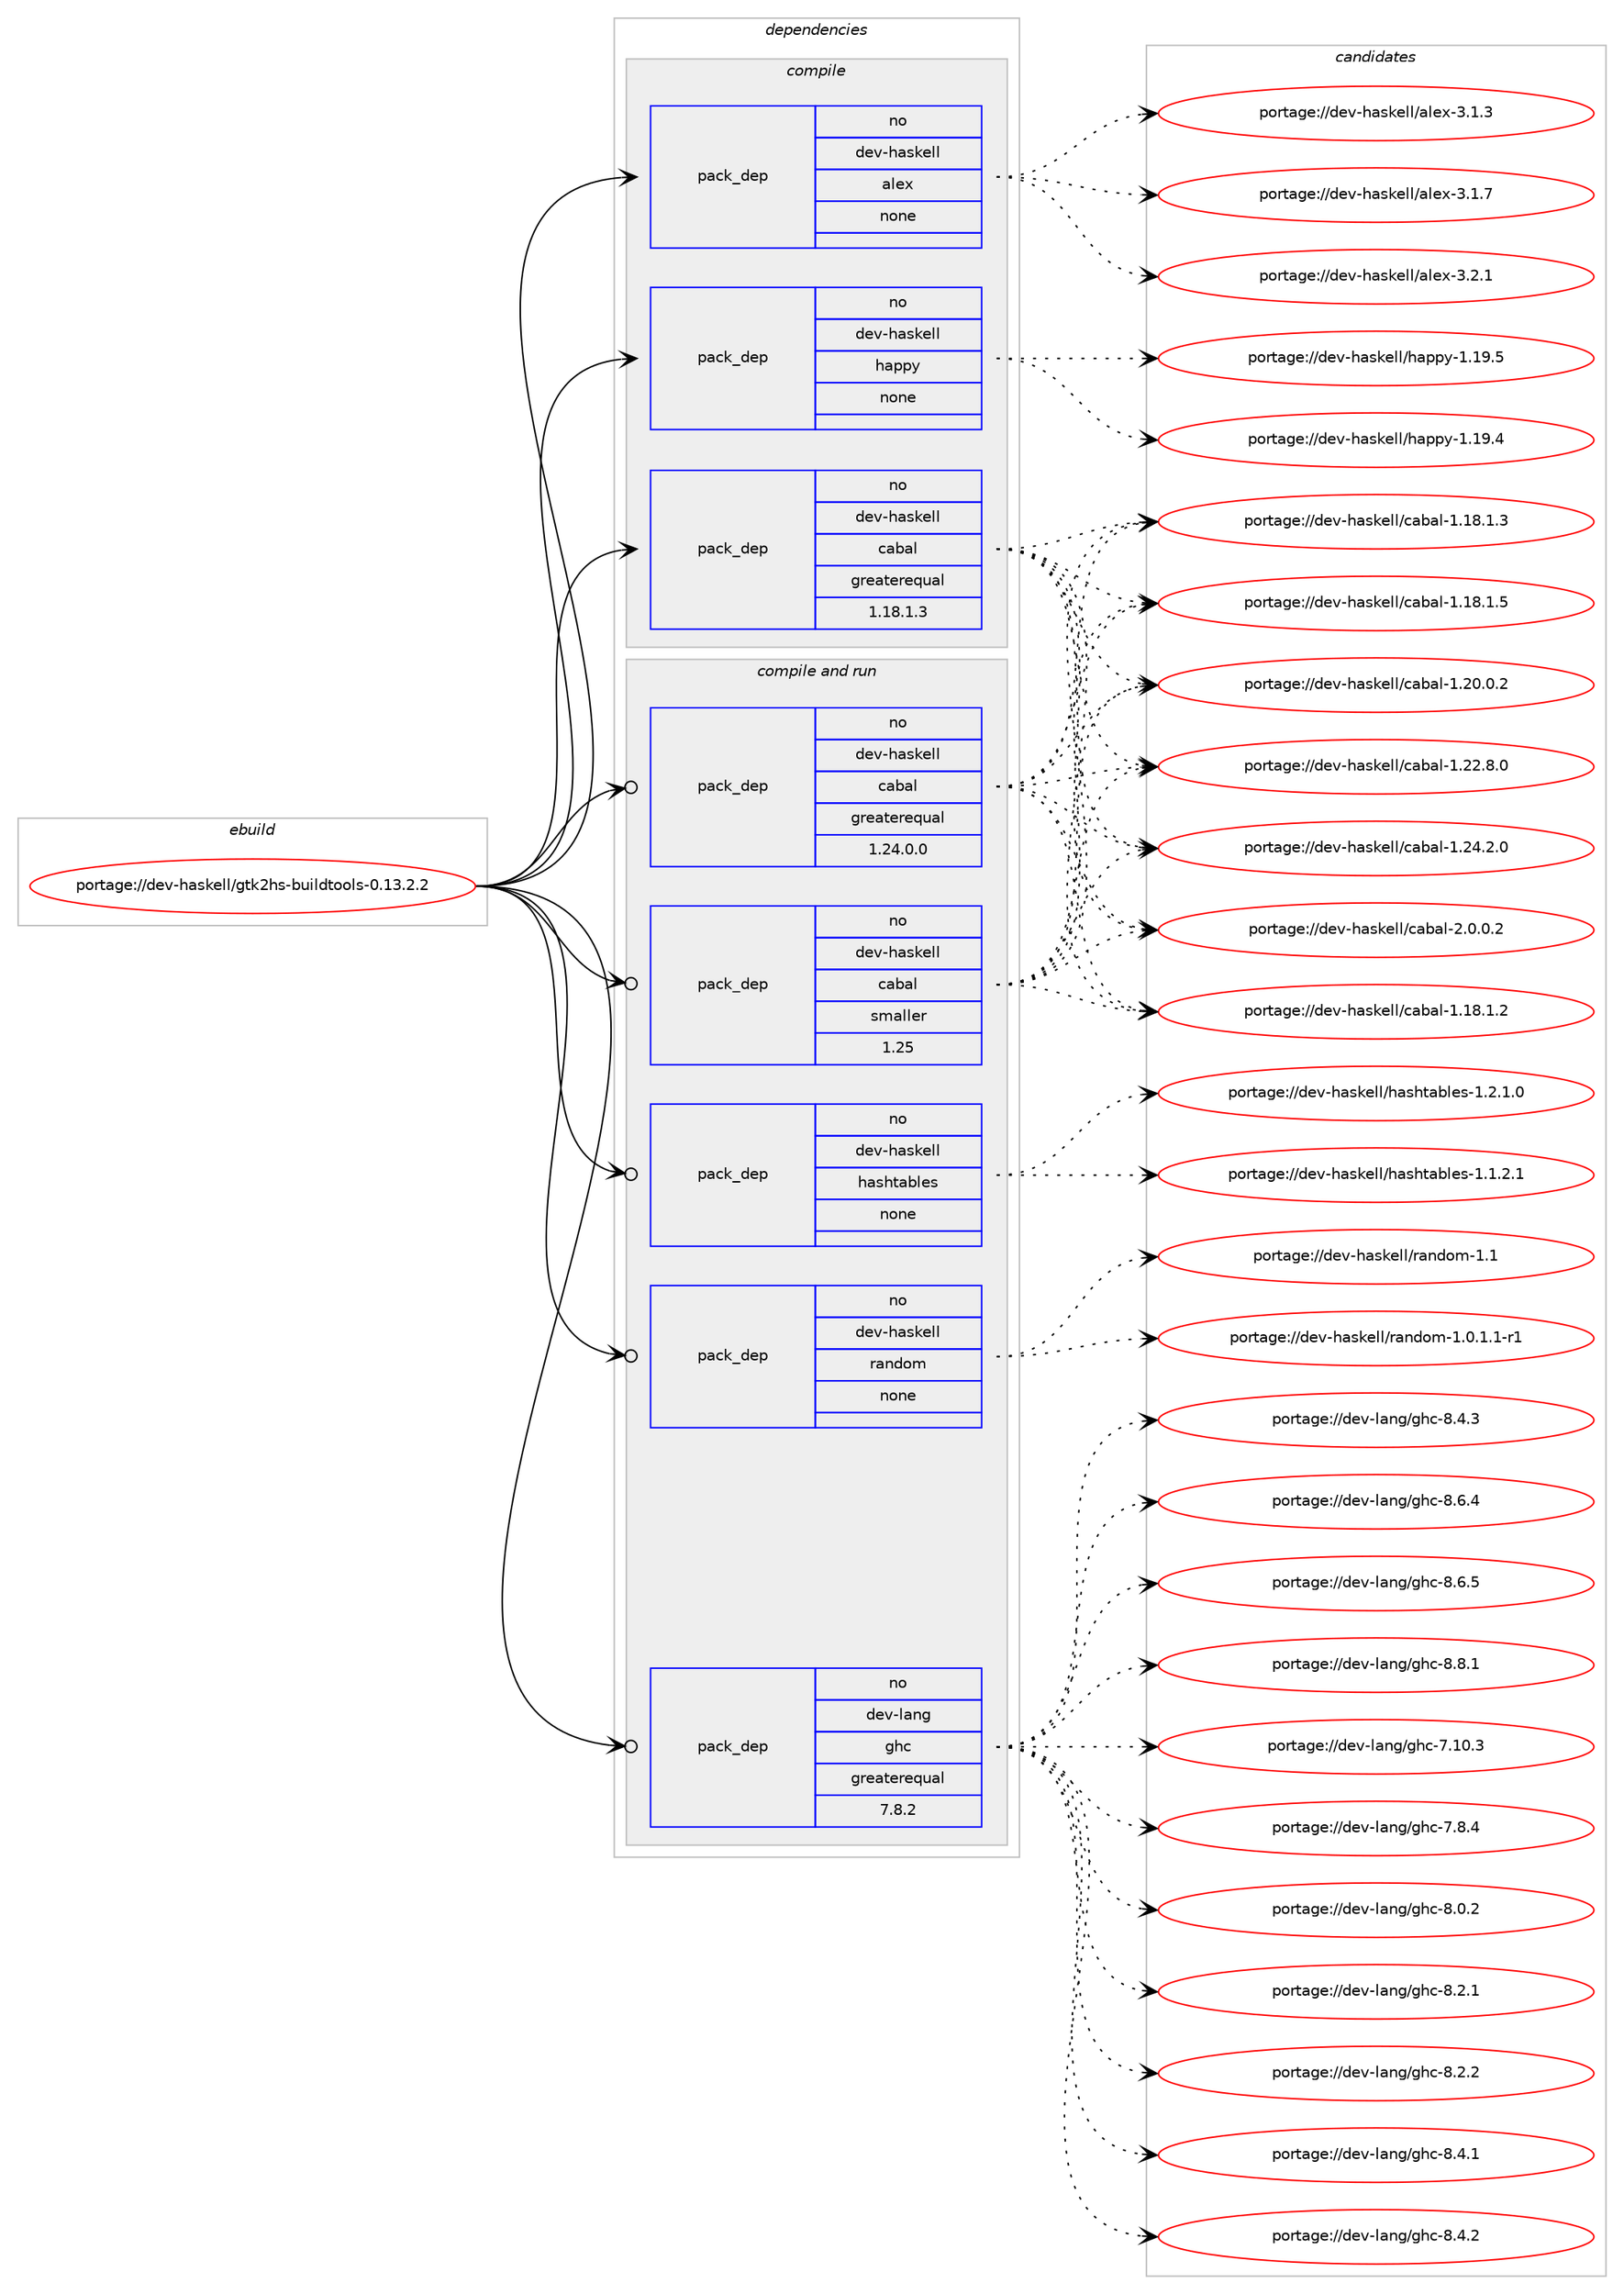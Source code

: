 digraph prolog {

# *************
# Graph options
# *************

newrank=true;
concentrate=true;
compound=true;
graph [rankdir=LR,fontname=Helvetica,fontsize=10,ranksep=1.5];#, ranksep=2.5, nodesep=0.2];
edge  [arrowhead=vee];
node  [fontname=Helvetica,fontsize=10];

# **********
# The ebuild
# **********

subgraph cluster_leftcol {
color=gray;
rank=same;
label=<<i>ebuild</i>>;
id [label="portage://dev-haskell/gtk2hs-buildtools-0.13.2.2", color=red, width=4, href="../dev-haskell/gtk2hs-buildtools-0.13.2.2.svg"];
}

# ****************
# The dependencies
# ****************

subgraph cluster_midcol {
color=gray;
label=<<i>dependencies</i>>;
subgraph cluster_compile {
fillcolor="#eeeeee";
style=filled;
label=<<i>compile</i>>;
subgraph pack51740 {
dependency68850 [label=<<TABLE BORDER="0" CELLBORDER="1" CELLSPACING="0" CELLPADDING="4" WIDTH="220"><TR><TD ROWSPAN="6" CELLPADDING="30">pack_dep</TD></TR><TR><TD WIDTH="110">no</TD></TR><TR><TD>dev-haskell</TD></TR><TR><TD>alex</TD></TR><TR><TD>none</TD></TR><TR><TD></TD></TR></TABLE>>, shape=none, color=blue];
}
id:e -> dependency68850:w [weight=20,style="solid",arrowhead="vee"];
subgraph pack51741 {
dependency68851 [label=<<TABLE BORDER="0" CELLBORDER="1" CELLSPACING="0" CELLPADDING="4" WIDTH="220"><TR><TD ROWSPAN="6" CELLPADDING="30">pack_dep</TD></TR><TR><TD WIDTH="110">no</TD></TR><TR><TD>dev-haskell</TD></TR><TR><TD>cabal</TD></TR><TR><TD>greaterequal</TD></TR><TR><TD>1.18.1.3</TD></TR></TABLE>>, shape=none, color=blue];
}
id:e -> dependency68851:w [weight=20,style="solid",arrowhead="vee"];
subgraph pack51742 {
dependency68852 [label=<<TABLE BORDER="0" CELLBORDER="1" CELLSPACING="0" CELLPADDING="4" WIDTH="220"><TR><TD ROWSPAN="6" CELLPADDING="30">pack_dep</TD></TR><TR><TD WIDTH="110">no</TD></TR><TR><TD>dev-haskell</TD></TR><TR><TD>happy</TD></TR><TR><TD>none</TD></TR><TR><TD></TD></TR></TABLE>>, shape=none, color=blue];
}
id:e -> dependency68852:w [weight=20,style="solid",arrowhead="vee"];
}
subgraph cluster_compileandrun {
fillcolor="#eeeeee";
style=filled;
label=<<i>compile and run</i>>;
subgraph pack51743 {
dependency68853 [label=<<TABLE BORDER="0" CELLBORDER="1" CELLSPACING="0" CELLPADDING="4" WIDTH="220"><TR><TD ROWSPAN="6" CELLPADDING="30">pack_dep</TD></TR><TR><TD WIDTH="110">no</TD></TR><TR><TD>dev-haskell</TD></TR><TR><TD>cabal</TD></TR><TR><TD>greaterequal</TD></TR><TR><TD>1.24.0.0</TD></TR></TABLE>>, shape=none, color=blue];
}
id:e -> dependency68853:w [weight=20,style="solid",arrowhead="odotvee"];
subgraph pack51744 {
dependency68854 [label=<<TABLE BORDER="0" CELLBORDER="1" CELLSPACING="0" CELLPADDING="4" WIDTH="220"><TR><TD ROWSPAN="6" CELLPADDING="30">pack_dep</TD></TR><TR><TD WIDTH="110">no</TD></TR><TR><TD>dev-haskell</TD></TR><TR><TD>cabal</TD></TR><TR><TD>smaller</TD></TR><TR><TD>1.25</TD></TR></TABLE>>, shape=none, color=blue];
}
id:e -> dependency68854:w [weight=20,style="solid",arrowhead="odotvee"];
subgraph pack51745 {
dependency68855 [label=<<TABLE BORDER="0" CELLBORDER="1" CELLSPACING="0" CELLPADDING="4" WIDTH="220"><TR><TD ROWSPAN="6" CELLPADDING="30">pack_dep</TD></TR><TR><TD WIDTH="110">no</TD></TR><TR><TD>dev-haskell</TD></TR><TR><TD>hashtables</TD></TR><TR><TD>none</TD></TR><TR><TD></TD></TR></TABLE>>, shape=none, color=blue];
}
id:e -> dependency68855:w [weight=20,style="solid",arrowhead="odotvee"];
subgraph pack51746 {
dependency68856 [label=<<TABLE BORDER="0" CELLBORDER="1" CELLSPACING="0" CELLPADDING="4" WIDTH="220"><TR><TD ROWSPAN="6" CELLPADDING="30">pack_dep</TD></TR><TR><TD WIDTH="110">no</TD></TR><TR><TD>dev-haskell</TD></TR><TR><TD>random</TD></TR><TR><TD>none</TD></TR><TR><TD></TD></TR></TABLE>>, shape=none, color=blue];
}
id:e -> dependency68856:w [weight=20,style="solid",arrowhead="odotvee"];
subgraph pack51747 {
dependency68857 [label=<<TABLE BORDER="0" CELLBORDER="1" CELLSPACING="0" CELLPADDING="4" WIDTH="220"><TR><TD ROWSPAN="6" CELLPADDING="30">pack_dep</TD></TR><TR><TD WIDTH="110">no</TD></TR><TR><TD>dev-lang</TD></TR><TR><TD>ghc</TD></TR><TR><TD>greaterequal</TD></TR><TR><TD>7.8.2</TD></TR></TABLE>>, shape=none, color=blue];
}
id:e -> dependency68857:w [weight=20,style="solid",arrowhead="odotvee"];
}
subgraph cluster_run {
fillcolor="#eeeeee";
style=filled;
label=<<i>run</i>>;
}
}

# **************
# The candidates
# **************

subgraph cluster_choices {
rank=same;
color=gray;
label=<<i>candidates</i>>;

subgraph choice51740 {
color=black;
nodesep=1;
choiceportage10010111845104971151071011081084797108101120455146494651 [label="portage://dev-haskell/alex-3.1.3", color=red, width=4,href="../dev-haskell/alex-3.1.3.svg"];
choiceportage10010111845104971151071011081084797108101120455146494655 [label="portage://dev-haskell/alex-3.1.7", color=red, width=4,href="../dev-haskell/alex-3.1.7.svg"];
choiceportage10010111845104971151071011081084797108101120455146504649 [label="portage://dev-haskell/alex-3.2.1", color=red, width=4,href="../dev-haskell/alex-3.2.1.svg"];
dependency68850:e -> choiceportage10010111845104971151071011081084797108101120455146494651:w [style=dotted,weight="100"];
dependency68850:e -> choiceportage10010111845104971151071011081084797108101120455146494655:w [style=dotted,weight="100"];
dependency68850:e -> choiceportage10010111845104971151071011081084797108101120455146504649:w [style=dotted,weight="100"];
}
subgraph choice51741 {
color=black;
nodesep=1;
choiceportage10010111845104971151071011081084799979897108454946495646494650 [label="portage://dev-haskell/cabal-1.18.1.2", color=red, width=4,href="../dev-haskell/cabal-1.18.1.2.svg"];
choiceportage10010111845104971151071011081084799979897108454946495646494651 [label="portage://dev-haskell/cabal-1.18.1.3", color=red, width=4,href="../dev-haskell/cabal-1.18.1.3.svg"];
choiceportage10010111845104971151071011081084799979897108454946495646494653 [label="portage://dev-haskell/cabal-1.18.1.5", color=red, width=4,href="../dev-haskell/cabal-1.18.1.5.svg"];
choiceportage10010111845104971151071011081084799979897108454946504846484650 [label="portage://dev-haskell/cabal-1.20.0.2", color=red, width=4,href="../dev-haskell/cabal-1.20.0.2.svg"];
choiceportage10010111845104971151071011081084799979897108454946505046564648 [label="portage://dev-haskell/cabal-1.22.8.0", color=red, width=4,href="../dev-haskell/cabal-1.22.8.0.svg"];
choiceportage10010111845104971151071011081084799979897108454946505246504648 [label="portage://dev-haskell/cabal-1.24.2.0", color=red, width=4,href="../dev-haskell/cabal-1.24.2.0.svg"];
choiceportage100101118451049711510710110810847999798971084550464846484650 [label="portage://dev-haskell/cabal-2.0.0.2", color=red, width=4,href="../dev-haskell/cabal-2.0.0.2.svg"];
dependency68851:e -> choiceportage10010111845104971151071011081084799979897108454946495646494650:w [style=dotted,weight="100"];
dependency68851:e -> choiceportage10010111845104971151071011081084799979897108454946495646494651:w [style=dotted,weight="100"];
dependency68851:e -> choiceportage10010111845104971151071011081084799979897108454946495646494653:w [style=dotted,weight="100"];
dependency68851:e -> choiceportage10010111845104971151071011081084799979897108454946504846484650:w [style=dotted,weight="100"];
dependency68851:e -> choiceportage10010111845104971151071011081084799979897108454946505046564648:w [style=dotted,weight="100"];
dependency68851:e -> choiceportage10010111845104971151071011081084799979897108454946505246504648:w [style=dotted,weight="100"];
dependency68851:e -> choiceportage100101118451049711510710110810847999798971084550464846484650:w [style=dotted,weight="100"];
}
subgraph choice51742 {
color=black;
nodesep=1;
choiceportage1001011184510497115107101108108471049711211212145494649574652 [label="portage://dev-haskell/happy-1.19.4", color=red, width=4,href="../dev-haskell/happy-1.19.4.svg"];
choiceportage1001011184510497115107101108108471049711211212145494649574653 [label="portage://dev-haskell/happy-1.19.5", color=red, width=4,href="../dev-haskell/happy-1.19.5.svg"];
dependency68852:e -> choiceportage1001011184510497115107101108108471049711211212145494649574652:w [style=dotted,weight="100"];
dependency68852:e -> choiceportage1001011184510497115107101108108471049711211212145494649574653:w [style=dotted,weight="100"];
}
subgraph choice51743 {
color=black;
nodesep=1;
choiceportage10010111845104971151071011081084799979897108454946495646494650 [label="portage://dev-haskell/cabal-1.18.1.2", color=red, width=4,href="../dev-haskell/cabal-1.18.1.2.svg"];
choiceportage10010111845104971151071011081084799979897108454946495646494651 [label="portage://dev-haskell/cabal-1.18.1.3", color=red, width=4,href="../dev-haskell/cabal-1.18.1.3.svg"];
choiceportage10010111845104971151071011081084799979897108454946495646494653 [label="portage://dev-haskell/cabal-1.18.1.5", color=red, width=4,href="../dev-haskell/cabal-1.18.1.5.svg"];
choiceportage10010111845104971151071011081084799979897108454946504846484650 [label="portage://dev-haskell/cabal-1.20.0.2", color=red, width=4,href="../dev-haskell/cabal-1.20.0.2.svg"];
choiceportage10010111845104971151071011081084799979897108454946505046564648 [label="portage://dev-haskell/cabal-1.22.8.0", color=red, width=4,href="../dev-haskell/cabal-1.22.8.0.svg"];
choiceportage10010111845104971151071011081084799979897108454946505246504648 [label="portage://dev-haskell/cabal-1.24.2.0", color=red, width=4,href="../dev-haskell/cabal-1.24.2.0.svg"];
choiceportage100101118451049711510710110810847999798971084550464846484650 [label="portage://dev-haskell/cabal-2.0.0.2", color=red, width=4,href="../dev-haskell/cabal-2.0.0.2.svg"];
dependency68853:e -> choiceportage10010111845104971151071011081084799979897108454946495646494650:w [style=dotted,weight="100"];
dependency68853:e -> choiceportage10010111845104971151071011081084799979897108454946495646494651:w [style=dotted,weight="100"];
dependency68853:e -> choiceportage10010111845104971151071011081084799979897108454946495646494653:w [style=dotted,weight="100"];
dependency68853:e -> choiceportage10010111845104971151071011081084799979897108454946504846484650:w [style=dotted,weight="100"];
dependency68853:e -> choiceportage10010111845104971151071011081084799979897108454946505046564648:w [style=dotted,weight="100"];
dependency68853:e -> choiceportage10010111845104971151071011081084799979897108454946505246504648:w [style=dotted,weight="100"];
dependency68853:e -> choiceportage100101118451049711510710110810847999798971084550464846484650:w [style=dotted,weight="100"];
}
subgraph choice51744 {
color=black;
nodesep=1;
choiceportage10010111845104971151071011081084799979897108454946495646494650 [label="portage://dev-haskell/cabal-1.18.1.2", color=red, width=4,href="../dev-haskell/cabal-1.18.1.2.svg"];
choiceportage10010111845104971151071011081084799979897108454946495646494651 [label="portage://dev-haskell/cabal-1.18.1.3", color=red, width=4,href="../dev-haskell/cabal-1.18.1.3.svg"];
choiceportage10010111845104971151071011081084799979897108454946495646494653 [label="portage://dev-haskell/cabal-1.18.1.5", color=red, width=4,href="../dev-haskell/cabal-1.18.1.5.svg"];
choiceportage10010111845104971151071011081084799979897108454946504846484650 [label="portage://dev-haskell/cabal-1.20.0.2", color=red, width=4,href="../dev-haskell/cabal-1.20.0.2.svg"];
choiceportage10010111845104971151071011081084799979897108454946505046564648 [label="portage://dev-haskell/cabal-1.22.8.0", color=red, width=4,href="../dev-haskell/cabal-1.22.8.0.svg"];
choiceportage10010111845104971151071011081084799979897108454946505246504648 [label="portage://dev-haskell/cabal-1.24.2.0", color=red, width=4,href="../dev-haskell/cabal-1.24.2.0.svg"];
choiceportage100101118451049711510710110810847999798971084550464846484650 [label="portage://dev-haskell/cabal-2.0.0.2", color=red, width=4,href="../dev-haskell/cabal-2.0.0.2.svg"];
dependency68854:e -> choiceportage10010111845104971151071011081084799979897108454946495646494650:w [style=dotted,weight="100"];
dependency68854:e -> choiceportage10010111845104971151071011081084799979897108454946495646494651:w [style=dotted,weight="100"];
dependency68854:e -> choiceportage10010111845104971151071011081084799979897108454946495646494653:w [style=dotted,weight="100"];
dependency68854:e -> choiceportage10010111845104971151071011081084799979897108454946504846484650:w [style=dotted,weight="100"];
dependency68854:e -> choiceportage10010111845104971151071011081084799979897108454946505046564648:w [style=dotted,weight="100"];
dependency68854:e -> choiceportage10010111845104971151071011081084799979897108454946505246504648:w [style=dotted,weight="100"];
dependency68854:e -> choiceportage100101118451049711510710110810847999798971084550464846484650:w [style=dotted,weight="100"];
}
subgraph choice51745 {
color=black;
nodesep=1;
choiceportage1001011184510497115107101108108471049711510411697981081011154549464946504649 [label="portage://dev-haskell/hashtables-1.1.2.1", color=red, width=4,href="../dev-haskell/hashtables-1.1.2.1.svg"];
choiceportage1001011184510497115107101108108471049711510411697981081011154549465046494648 [label="portage://dev-haskell/hashtables-1.2.1.0", color=red, width=4,href="../dev-haskell/hashtables-1.2.1.0.svg"];
dependency68855:e -> choiceportage1001011184510497115107101108108471049711510411697981081011154549464946504649:w [style=dotted,weight="100"];
dependency68855:e -> choiceportage1001011184510497115107101108108471049711510411697981081011154549465046494648:w [style=dotted,weight="100"];
}
subgraph choice51746 {
color=black;
nodesep=1;
choiceportage1001011184510497115107101108108471149711010011110945494648464946494511449 [label="portage://dev-haskell/random-1.0.1.1-r1", color=red, width=4,href="../dev-haskell/random-1.0.1.1-r1.svg"];
choiceportage1001011184510497115107101108108471149711010011110945494649 [label="portage://dev-haskell/random-1.1", color=red, width=4,href="../dev-haskell/random-1.1.svg"];
dependency68856:e -> choiceportage1001011184510497115107101108108471149711010011110945494648464946494511449:w [style=dotted,weight="100"];
dependency68856:e -> choiceportage1001011184510497115107101108108471149711010011110945494649:w [style=dotted,weight="100"];
}
subgraph choice51747 {
color=black;
nodesep=1;
choiceportage1001011184510897110103471031049945554649484651 [label="portage://dev-lang/ghc-7.10.3", color=red, width=4,href="../dev-lang/ghc-7.10.3.svg"];
choiceportage10010111845108971101034710310499455546564652 [label="portage://dev-lang/ghc-7.8.4", color=red, width=4,href="../dev-lang/ghc-7.8.4.svg"];
choiceportage10010111845108971101034710310499455646484650 [label="portage://dev-lang/ghc-8.0.2", color=red, width=4,href="../dev-lang/ghc-8.0.2.svg"];
choiceportage10010111845108971101034710310499455646504649 [label="portage://dev-lang/ghc-8.2.1", color=red, width=4,href="../dev-lang/ghc-8.2.1.svg"];
choiceportage10010111845108971101034710310499455646504650 [label="portage://dev-lang/ghc-8.2.2", color=red, width=4,href="../dev-lang/ghc-8.2.2.svg"];
choiceportage10010111845108971101034710310499455646524649 [label="portage://dev-lang/ghc-8.4.1", color=red, width=4,href="../dev-lang/ghc-8.4.1.svg"];
choiceportage10010111845108971101034710310499455646524650 [label="portage://dev-lang/ghc-8.4.2", color=red, width=4,href="../dev-lang/ghc-8.4.2.svg"];
choiceportage10010111845108971101034710310499455646524651 [label="portage://dev-lang/ghc-8.4.3", color=red, width=4,href="../dev-lang/ghc-8.4.3.svg"];
choiceportage10010111845108971101034710310499455646544652 [label="portage://dev-lang/ghc-8.6.4", color=red, width=4,href="../dev-lang/ghc-8.6.4.svg"];
choiceportage10010111845108971101034710310499455646544653 [label="portage://dev-lang/ghc-8.6.5", color=red, width=4,href="../dev-lang/ghc-8.6.5.svg"];
choiceportage10010111845108971101034710310499455646564649 [label="portage://dev-lang/ghc-8.8.1", color=red, width=4,href="../dev-lang/ghc-8.8.1.svg"];
dependency68857:e -> choiceportage1001011184510897110103471031049945554649484651:w [style=dotted,weight="100"];
dependency68857:e -> choiceportage10010111845108971101034710310499455546564652:w [style=dotted,weight="100"];
dependency68857:e -> choiceportage10010111845108971101034710310499455646484650:w [style=dotted,weight="100"];
dependency68857:e -> choiceportage10010111845108971101034710310499455646504649:w [style=dotted,weight="100"];
dependency68857:e -> choiceportage10010111845108971101034710310499455646504650:w [style=dotted,weight="100"];
dependency68857:e -> choiceportage10010111845108971101034710310499455646524649:w [style=dotted,weight="100"];
dependency68857:e -> choiceportage10010111845108971101034710310499455646524650:w [style=dotted,weight="100"];
dependency68857:e -> choiceportage10010111845108971101034710310499455646524651:w [style=dotted,weight="100"];
dependency68857:e -> choiceportage10010111845108971101034710310499455646544652:w [style=dotted,weight="100"];
dependency68857:e -> choiceportage10010111845108971101034710310499455646544653:w [style=dotted,weight="100"];
dependency68857:e -> choiceportage10010111845108971101034710310499455646564649:w [style=dotted,weight="100"];
}
}

}
